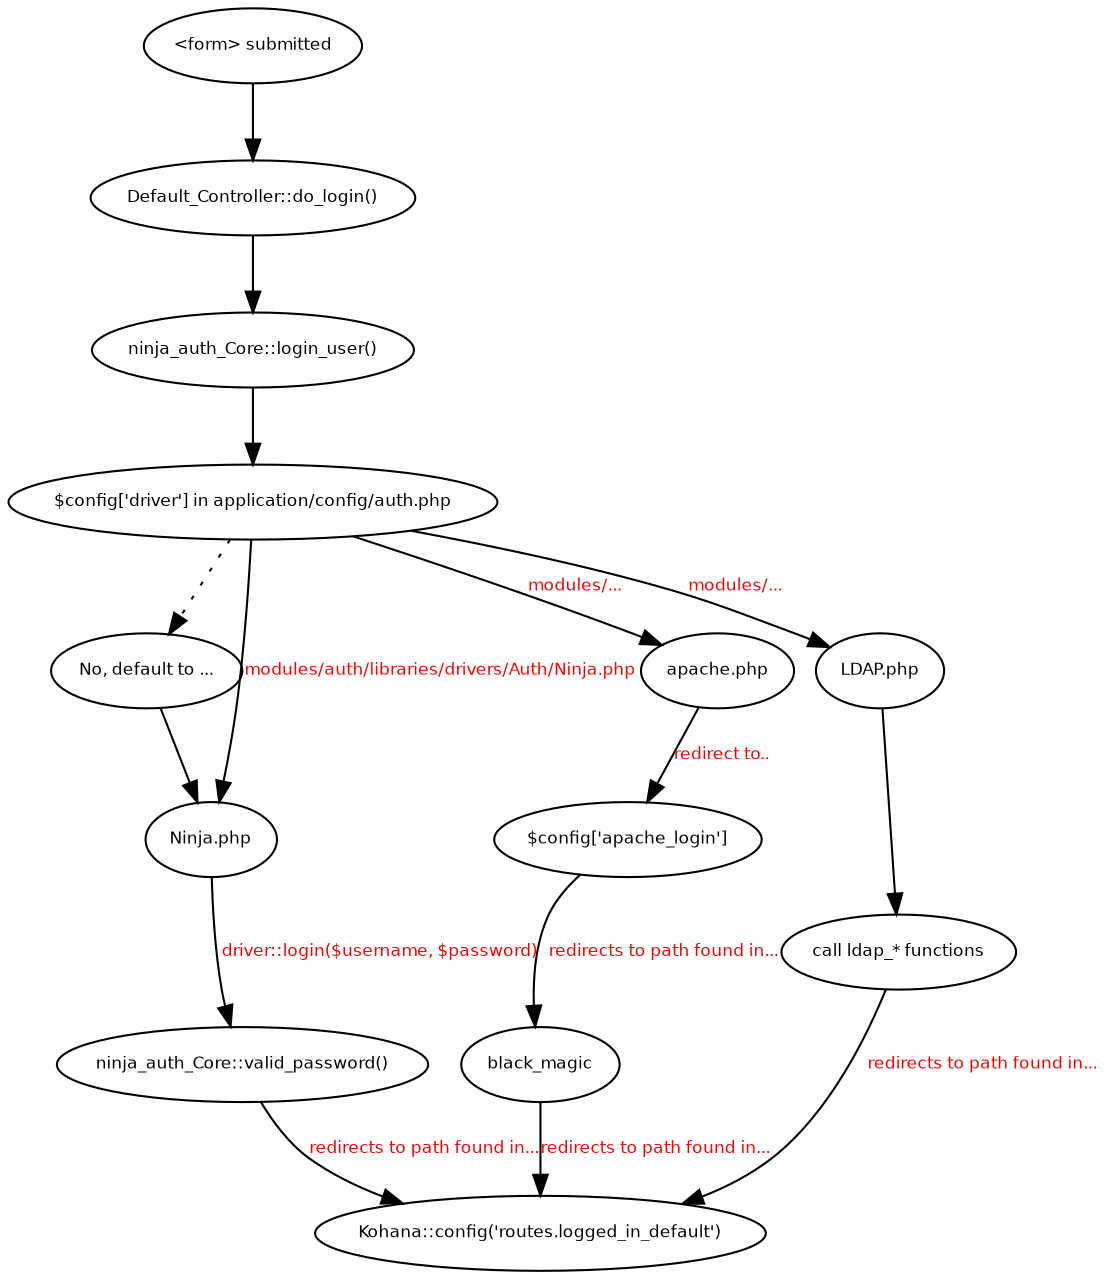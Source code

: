 digraph FlowChart {

graph [ nodesep=0 ]

node [
	fontname = "Bitstream Vera Sans"
	fontsize = 8
]

edge [
	fontname = "Bitstream Vera Sans"
	fontsize = 8
	fontcolor = "Red"
]

start [label="<form> submitted"]
gui [label="Default_Controller::do_login()"]
login [label="ninja_auth_Core::login_user()"]

// special nodes
config_driver [label="$config['driver'] in application/config/auth.php"]
default [label="No, default to ..."]
ninja_valid_password [label="ninja_auth_Core::valid_password()"]
apache_login [label="$config['apache_login']"]
ldap_details [label="call ldap_* functions"]
logged_in [label="Kohana::config('routes.logged_in_default')"]

// relations
start -> gui
gui -> login
login -> config_driver
config_driver -> default [style=dotted]
config_driver -> "Ninja.php" [label="modules/auth/libraries/drivers/Auth/Ninja.php"]
config_driver -> "apache.php" [label="modules/..."]
config_driver -> "LDAP.php" [label="modules/..."]
default -> "Ninja.php"
"apache.php" -> apache_login [label="redirect to.."]
"LDAP.php" -> ldap_details
"Ninja.php" -> ninja_valid_password [label="driver::login($username, $password)"]

apache_login -> black_magic -> logged_in [label="redirects to path found in..."]
ninja_valid_password -> logged_in [label="redirects to path found in..."]
ldap_details -> logged_in [label="redirects to path found in..."]

}
